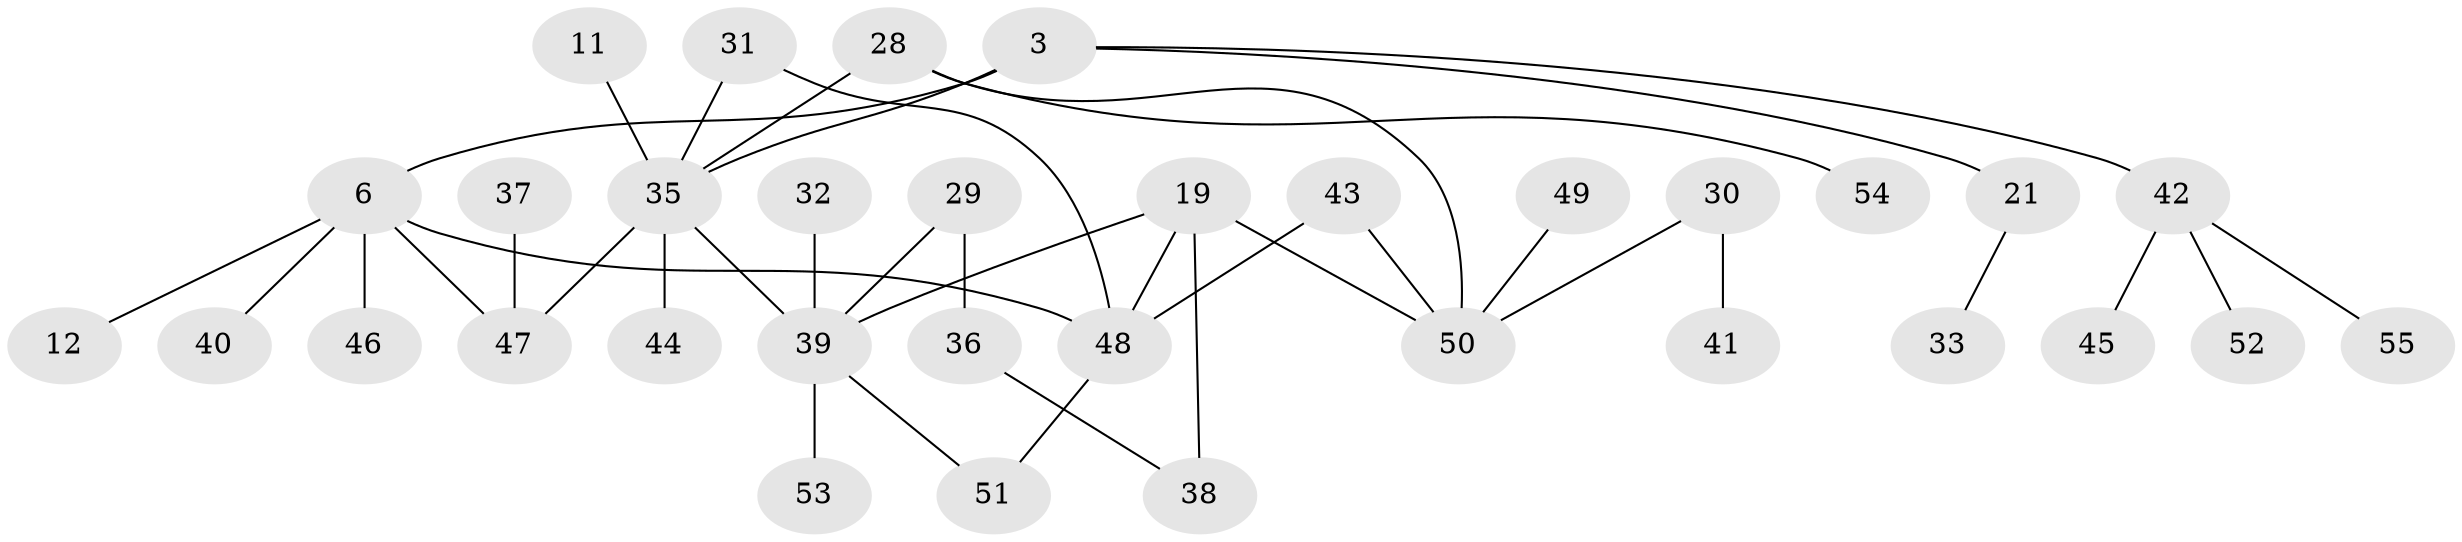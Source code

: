// original degree distribution, {4: 0.10909090909090909, 3: 0.21818181818181817, 6: 0.01818181818181818, 5: 0.05454545454545454, 1: 0.3090909090909091, 2: 0.2909090909090909}
// Generated by graph-tools (version 1.1) at 2025/45/03/04/25 21:45:23]
// undirected, 33 vertices, 39 edges
graph export_dot {
graph [start="1"]
  node [color=gray90,style=filled];
  3;
  6 [super="+2"];
  11;
  12;
  19 [super="+16"];
  21;
  28;
  29;
  30;
  31;
  32;
  33;
  35 [super="+9+20"];
  36;
  37;
  38;
  39 [super="+25+23+13+34"];
  40;
  41;
  42 [super="+26"];
  43;
  44;
  45;
  46;
  47 [super="+15"];
  48 [super="+7+18+22"];
  49;
  50 [super="+24"];
  51;
  52;
  53;
  54;
  55;
  3 -- 6 [weight=2];
  3 -- 21;
  3 -- 35 [weight=2];
  3 -- 42;
  6 -- 12;
  6 -- 40;
  6 -- 46;
  6 -- 48;
  6 -- 47;
  11 -- 35;
  19 -- 48;
  19 -- 50;
  19 -- 38;
  19 -- 39;
  21 -- 33;
  28 -- 54;
  28 -- 35;
  28 -- 50;
  29 -- 36;
  29 -- 39;
  30 -- 41;
  30 -- 50;
  31 -- 35;
  31 -- 48;
  32 -- 39;
  35 -- 44;
  35 -- 47;
  35 -- 39 [weight=2];
  36 -- 38;
  37 -- 47;
  39 -- 53 [weight=2];
  39 -- 51;
  42 -- 45;
  42 -- 52;
  42 -- 55;
  43 -- 50;
  43 -- 48;
  48 -- 51;
  49 -- 50;
}
